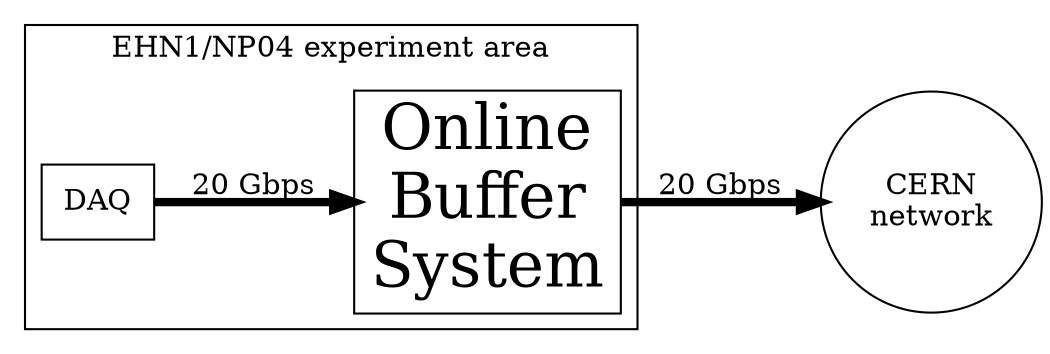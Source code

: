 digraph interface {
	rankdir=LR;
	node[shape=box];
	subgraph cluster_hall {
		daq[label="DAQ"];
		buf[label="Online\nBuffer\nSystem", fontsize=30];
		label="EHN1/NP04 experiment area";
	}
	net[label="CERN\nnetwork",shape=circle];

	daq->buf[penwidth=4,label="20 Gbps"];
	buf->net[penwidth=4,label="20 Gbps"];
	

	
}